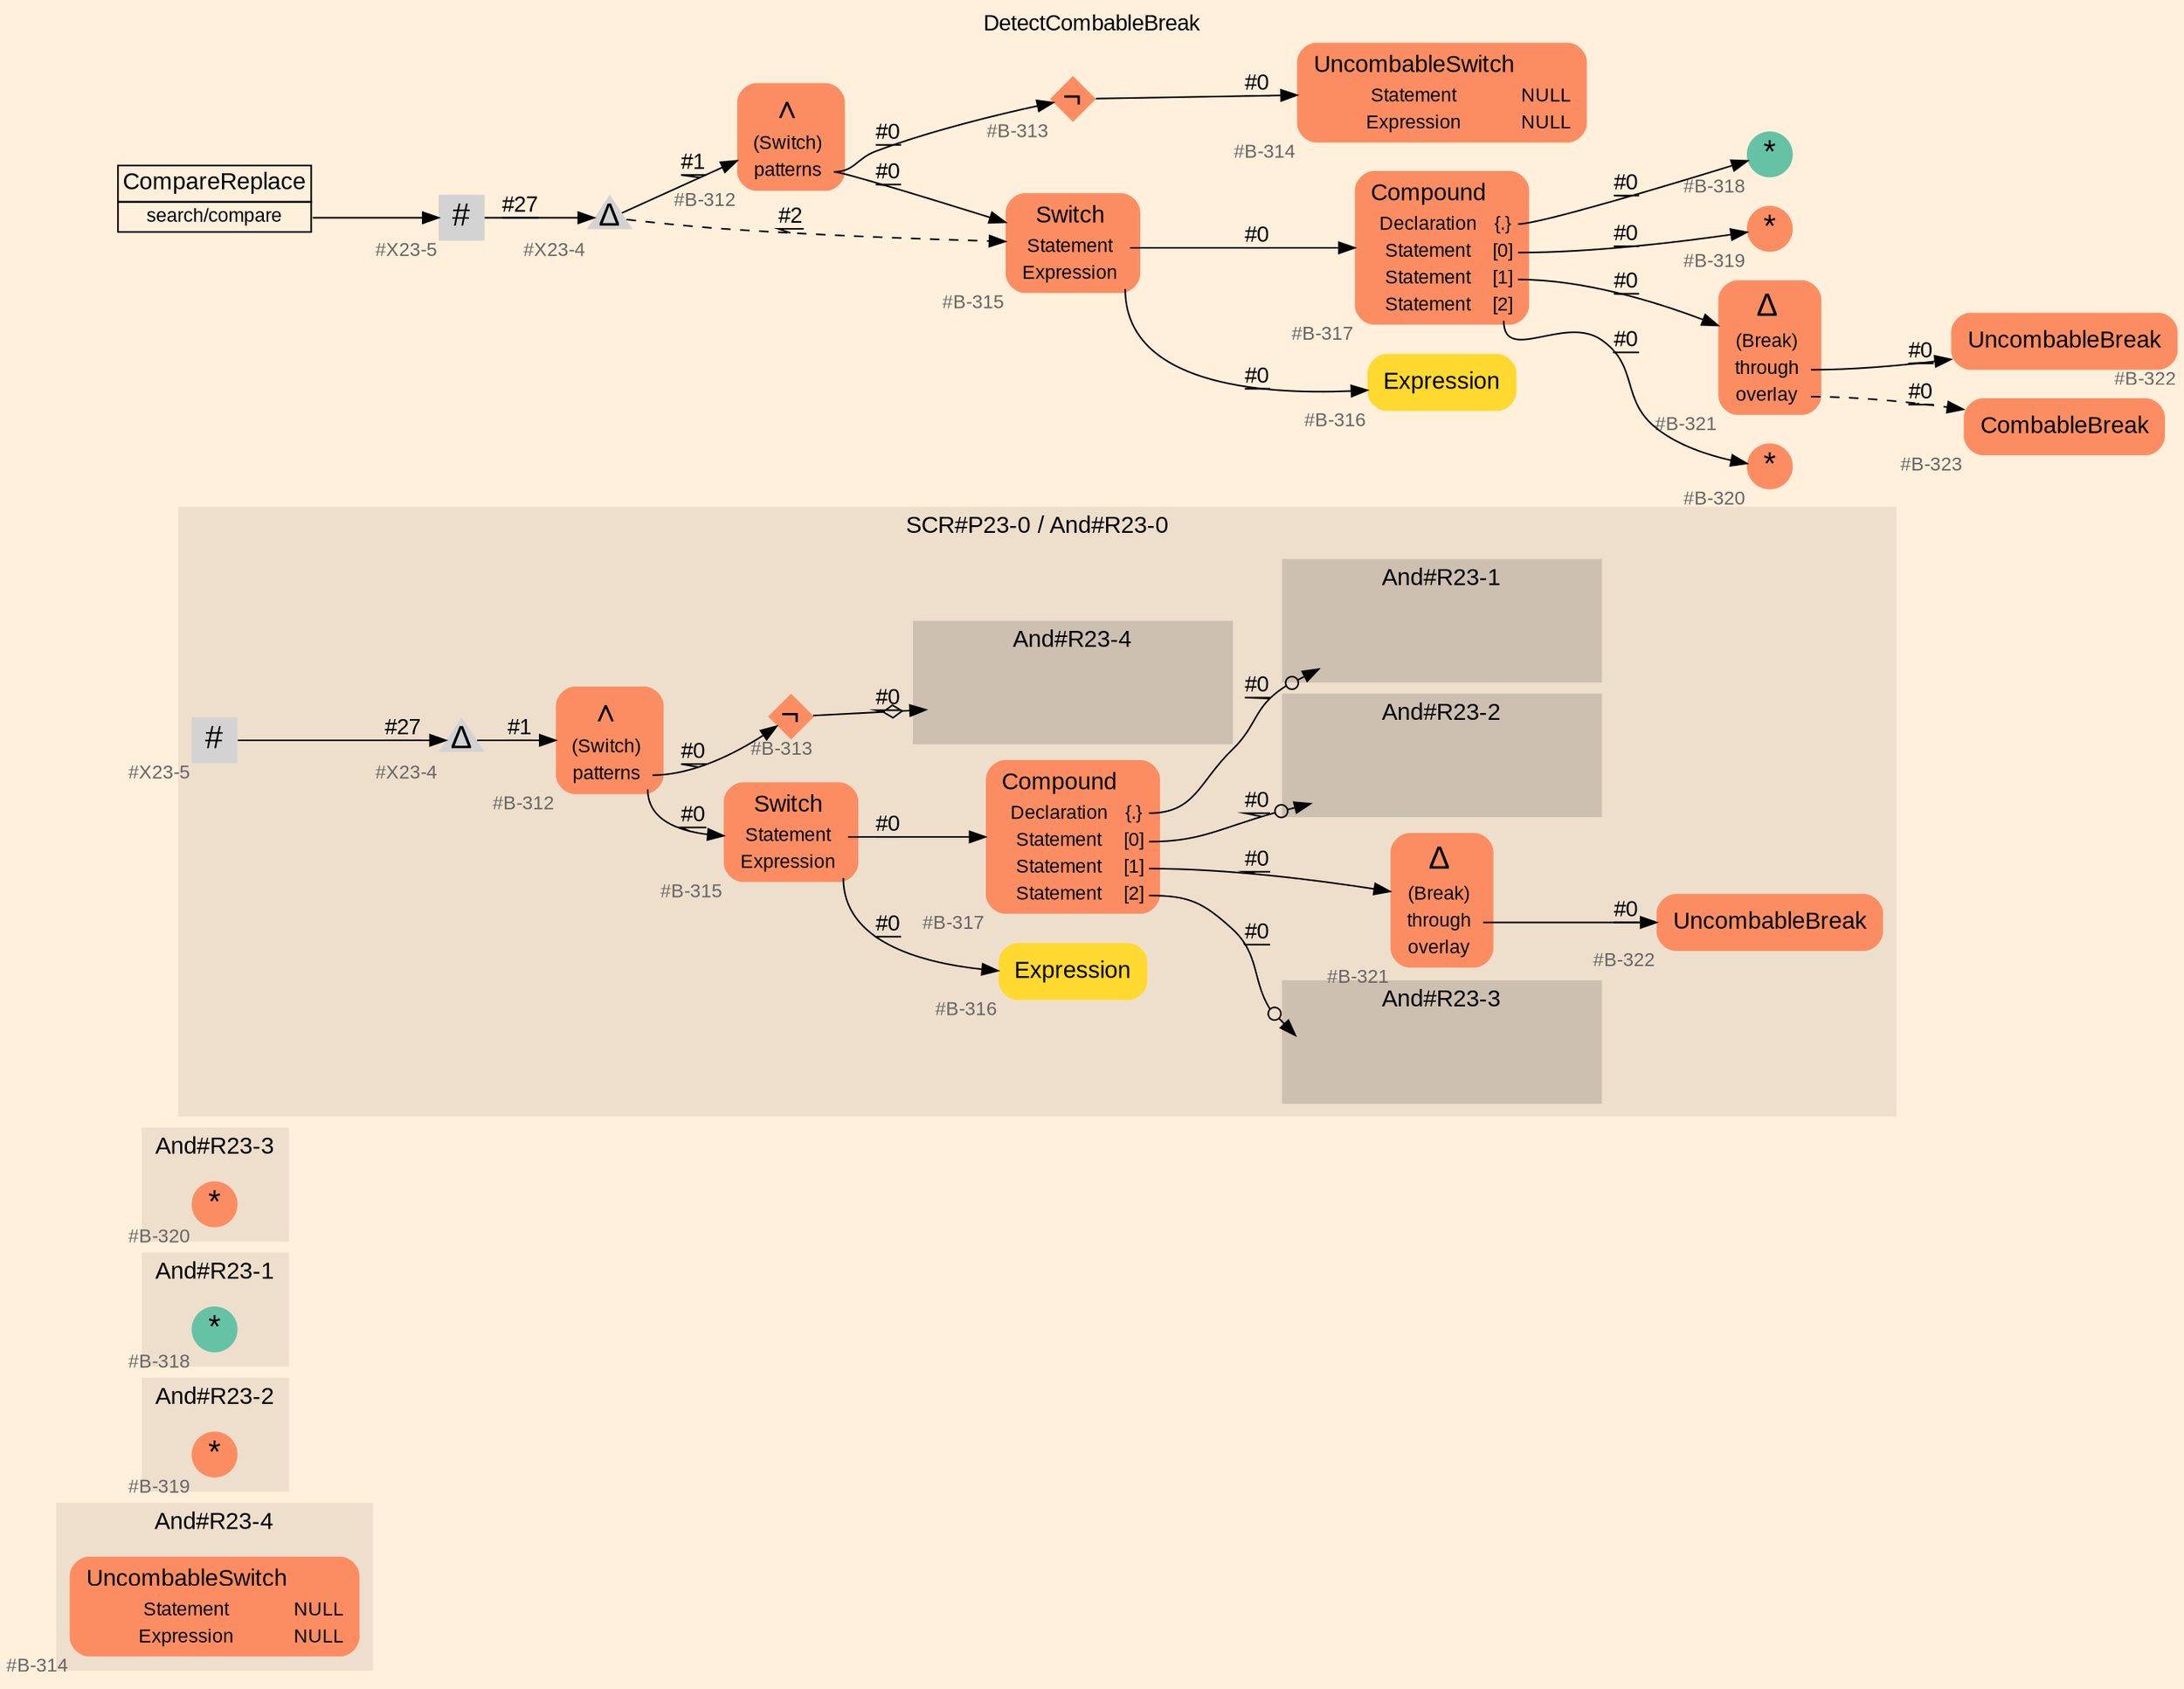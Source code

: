 digraph "DetectCombableBreak" {
label = "DetectCombableBreak"
labelloc = t
graph [
    rankdir = "LR"
    ranksep = 0.3
    bgcolor = antiquewhite1
    color = black
    fontcolor = black
    fontname = "Arial"
];
node [
    fontname = "Arial"
];
edge [
    fontname = "Arial"
];

// -------------------- figure And#R23-4 --------------------
// -------- region And#R23-4 ----------
subgraph "clusterAnd#R23-4" {
    label = "And#R23-4"
    style = "filled"
    color = antiquewhite2
    fontsize = "15"
    // -------- block And#R23-4/#B-314 ----------
    "And#R23-4/#B-314" [
        fillcolor = "/set28/2"
        xlabel = "#B-314"
        fontsize = "12"
        fontcolor = grey40
        shape = "plaintext"
        label = <<TABLE BORDER="0" CELLBORDER="0" CELLSPACING="0">
         <TR><TD><FONT COLOR="black" POINT-SIZE="15">UncombableSwitch</FONT></TD></TR>
         <TR><TD><FONT COLOR="black" POINT-SIZE="12">Statement</FONT></TD><TD PORT="port0"><FONT COLOR="black" POINT-SIZE="12">NULL</FONT></TD></TR>
         <TR><TD><FONT COLOR="black" POINT-SIZE="12">Expression</FONT></TD><TD PORT="port1"><FONT COLOR="black" POINT-SIZE="12">NULL</FONT></TD></TR>
        </TABLE>>
        style = "rounded,filled"
    ];
    
}


// -------------------- figure And#R23-2 --------------------
// -------- region And#R23-2 ----------
subgraph "clusterAnd#R23-2" {
    label = "And#R23-2"
    style = "filled"
    color = antiquewhite2
    fontsize = "15"
    // -------- block And#R23-2/#B-319 ----------
    "And#R23-2/#B-319" [
        fillcolor = "/set28/2"
        xlabel = "#B-319"
        fontsize = "12"
        fontcolor = grey40
        shape = "circle"
        label = <<FONT COLOR="black" POINT-SIZE="20">*</FONT>>
        style = "filled"
        penwidth = 0.0
        fixedsize = true
        width = 0.4
        height = 0.4
    ];
    
}


// -------------------- figure And#R23-1 --------------------
// -------- region And#R23-1 ----------
subgraph "clusterAnd#R23-1" {
    label = "And#R23-1"
    style = "filled"
    color = antiquewhite2
    fontsize = "15"
    // -------- block And#R23-1/#B-318 ----------
    "And#R23-1/#B-318" [
        fillcolor = "/set28/1"
        xlabel = "#B-318"
        fontsize = "12"
        fontcolor = grey40
        shape = "circle"
        label = <<FONT COLOR="black" POINT-SIZE="20">*</FONT>>
        style = "filled"
        penwidth = 0.0
        fixedsize = true
        width = 0.4
        height = 0.4
    ];
    
}


// -------------------- figure And#R23-3 --------------------
// -------- region And#R23-3 ----------
subgraph "clusterAnd#R23-3" {
    label = "And#R23-3"
    style = "filled"
    color = antiquewhite2
    fontsize = "15"
    // -------- block And#R23-3/#B-320 ----------
    "And#R23-3/#B-320" [
        fillcolor = "/set28/2"
        xlabel = "#B-320"
        fontsize = "12"
        fontcolor = grey40
        shape = "circle"
        label = <<FONT COLOR="black" POINT-SIZE="20">*</FONT>>
        style = "filled"
        penwidth = 0.0
        fixedsize = true
        width = 0.4
        height = 0.4
    ];
    
}


// -------------------- figure And#R23-0 --------------------
// -------- region And#R23-0 ----------
subgraph "clusterAnd#R23-0" {
    label = "SCR#P23-0 / And#R23-0"
    style = "filled"
    color = antiquewhite2
    fontsize = "15"
    // -------- block And#R23-0/#B-316 ----------
    "And#R23-0/#B-316" [
        fillcolor = "/set28/6"
        xlabel = "#B-316"
        fontsize = "12"
        fontcolor = grey40
        shape = "plaintext"
        label = <<TABLE BORDER="0" CELLBORDER="0" CELLSPACING="0">
         <TR><TD><FONT COLOR="black" POINT-SIZE="15">Expression</FONT></TD></TR>
        </TABLE>>
        style = "rounded,filled"
    ];
    
    // -------- block And#R23-0/#B-321 ----------
    "And#R23-0/#B-321" [
        fillcolor = "/set28/2"
        xlabel = "#B-321"
        fontsize = "12"
        fontcolor = grey40
        shape = "plaintext"
        label = <<TABLE BORDER="0" CELLBORDER="0" CELLSPACING="0">
         <TR><TD><FONT COLOR="black" POINT-SIZE="20">Δ</FONT></TD></TR>
         <TR><TD><FONT COLOR="black" POINT-SIZE="12">(Break)</FONT></TD><TD PORT="port0"></TD></TR>
         <TR><TD><FONT COLOR="black" POINT-SIZE="12">through</FONT></TD><TD PORT="port1"></TD></TR>
         <TR><TD><FONT COLOR="black" POINT-SIZE="12">overlay</FONT></TD><TD PORT="port2"></TD></TR>
        </TABLE>>
        style = "rounded,filled"
    ];
    
    // -------- block And#R23-0/#X23-4 ----------
    "And#R23-0/#X23-4" [
        xlabel = "#X23-4"
        fontsize = "12"
        fontcolor = grey40
        shape = "triangle"
        label = <<FONT COLOR="black" POINT-SIZE="20">Δ</FONT>>
        style = "filled"
        penwidth = 0.0
        fixedsize = true
        width = 0.4
        height = 0.4
    ];
    
    // -------- block And#R23-0/#X23-5 ----------
    "And#R23-0/#X23-5" [
        xlabel = "#X23-5"
        fontsize = "12"
        fontcolor = grey40
        shape = "square"
        label = <<FONT COLOR="black" POINT-SIZE="20">#</FONT>>
        style = "filled"
        penwidth = 0.0
        fixedsize = true
        width = 0.4
        height = 0.4
    ];
    
    // -------- block And#R23-0/#B-315 ----------
    "And#R23-0/#B-315" [
        fillcolor = "/set28/2"
        xlabel = "#B-315"
        fontsize = "12"
        fontcolor = grey40
        shape = "plaintext"
        label = <<TABLE BORDER="0" CELLBORDER="0" CELLSPACING="0">
         <TR><TD><FONT COLOR="black" POINT-SIZE="15">Switch</FONT></TD></TR>
         <TR><TD><FONT COLOR="black" POINT-SIZE="12">Statement</FONT></TD><TD PORT="port0"></TD></TR>
         <TR><TD><FONT COLOR="black" POINT-SIZE="12">Expression</FONT></TD><TD PORT="port1"></TD></TR>
        </TABLE>>
        style = "rounded,filled"
    ];
    
    // -------- block And#R23-0/#B-312 ----------
    "And#R23-0/#B-312" [
        fillcolor = "/set28/2"
        xlabel = "#B-312"
        fontsize = "12"
        fontcolor = grey40
        shape = "plaintext"
        label = <<TABLE BORDER="0" CELLBORDER="0" CELLSPACING="0">
         <TR><TD><FONT COLOR="black" POINT-SIZE="20">∧</FONT></TD></TR>
         <TR><TD><FONT COLOR="black" POINT-SIZE="12">(Switch)</FONT></TD><TD PORT="port0"></TD></TR>
         <TR><TD><FONT COLOR="black" POINT-SIZE="12">patterns</FONT></TD><TD PORT="port1"></TD></TR>
        </TABLE>>
        style = "rounded,filled"
    ];
    
    // -------- block And#R23-0/#B-313 ----------
    "And#R23-0/#B-313" [
        fillcolor = "/set28/2"
        xlabel = "#B-313"
        fontsize = "12"
        fontcolor = grey40
        shape = "diamond"
        label = <<FONT COLOR="black" POINT-SIZE="20">¬</FONT>>
        style = "filled"
        penwidth = 0.0
        fixedsize = true
        width = 0.4
        height = 0.4
    ];
    
    // -------- block And#R23-0/#B-322 ----------
    "And#R23-0/#B-322" [
        fillcolor = "/set28/2"
        xlabel = "#B-322"
        fontsize = "12"
        fontcolor = grey40
        shape = "plaintext"
        label = <<TABLE BORDER="0" CELLBORDER="0" CELLSPACING="0">
         <TR><TD><FONT COLOR="black" POINT-SIZE="15">UncombableBreak</FONT></TD></TR>
        </TABLE>>
        style = "rounded,filled"
    ];
    
    // -------- block And#R23-0/#B-317 ----------
    "And#R23-0/#B-317" [
        fillcolor = "/set28/2"
        xlabel = "#B-317"
        fontsize = "12"
        fontcolor = grey40
        shape = "plaintext"
        label = <<TABLE BORDER="0" CELLBORDER="0" CELLSPACING="0">
         <TR><TD><FONT COLOR="black" POINT-SIZE="15">Compound</FONT></TD></TR>
         <TR><TD><FONT COLOR="black" POINT-SIZE="12">Declaration</FONT></TD><TD PORT="port0"><FONT COLOR="black" POINT-SIZE="12">{.}</FONT></TD></TR>
         <TR><TD><FONT COLOR="black" POINT-SIZE="12">Statement</FONT></TD><TD PORT="port1"><FONT COLOR="black" POINT-SIZE="12">[0]</FONT></TD></TR>
         <TR><TD><FONT COLOR="black" POINT-SIZE="12">Statement</FONT></TD><TD PORT="port2"><FONT COLOR="black" POINT-SIZE="12">[1]</FONT></TD></TR>
         <TR><TD><FONT COLOR="black" POINT-SIZE="12">Statement</FONT></TD><TD PORT="port3"><FONT COLOR="black" POINT-SIZE="12">[2]</FONT></TD></TR>
        </TABLE>>
        style = "rounded,filled"
    ];
    
    // -------- region And#R23-0/And#R23-1 ----------
    subgraph "clusterAnd#R23-0/And#R23-1" {
        label = "And#R23-1"
        style = "filled"
        color = antiquewhite3
        fontsize = "15"
        // -------- block And#R23-0/And#R23-1/#B-318 ----------
        "And#R23-0/And#R23-1/#B-318" [
            fillcolor = "/set28/1"
            xlabel = "#B-318"
            fontsize = "12"
            fontcolor = grey40
            shape = "none"
            style = "invisible"
        ];
        
    }
    
    // -------- region And#R23-0/And#R23-2 ----------
    subgraph "clusterAnd#R23-0/And#R23-2" {
        label = "And#R23-2"
        style = "filled"
        color = antiquewhite3
        fontsize = "15"
        // -------- block And#R23-0/And#R23-2/#B-319 ----------
        "And#R23-0/And#R23-2/#B-319" [
            fillcolor = "/set28/2"
            xlabel = "#B-319"
            fontsize = "12"
            fontcolor = grey40
            shape = "none"
            style = "invisible"
        ];
        
    }
    
    // -------- region And#R23-0/And#R23-3 ----------
    subgraph "clusterAnd#R23-0/And#R23-3" {
        label = "And#R23-3"
        style = "filled"
        color = antiquewhite3
        fontsize = "15"
        // -------- block And#R23-0/And#R23-3/#B-320 ----------
        "And#R23-0/And#R23-3/#B-320" [
            fillcolor = "/set28/2"
            xlabel = "#B-320"
            fontsize = "12"
            fontcolor = grey40
            shape = "none"
            style = "invisible"
        ];
        
    }
    
    // -------- region And#R23-0/And#R23-4 ----------
    subgraph "clusterAnd#R23-0/And#R23-4" {
        label = "And#R23-4"
        style = "filled"
        color = antiquewhite3
        fontsize = "15"
        // -------- block And#R23-0/And#R23-4/#B-314 ----------
        "And#R23-0/And#R23-4/#B-314" [
            fillcolor = "/set28/2"
            xlabel = "#B-314"
            fontsize = "12"
            fontcolor = grey40
            shape = "none"
            style = "invisible"
        ];
        
    }
    
}

"And#R23-0/#B-321":port1 -> "And#R23-0/#B-322" [
    label = "#0"
    decorate = true
    color = black
    fontcolor = black
];

"And#R23-0/#X23-4" -> "And#R23-0/#B-312" [
    label = "#1"
    decorate = true
    color = black
    fontcolor = black
];

"And#R23-0/#X23-5" -> "And#R23-0/#X23-4" [
    label = "#27"
    decorate = true
    color = black
    fontcolor = black
];

"And#R23-0/#B-315":port0 -> "And#R23-0/#B-317" [
    label = "#0"
    decorate = true
    color = black
    fontcolor = black
];

"And#R23-0/#B-315":port1 -> "And#R23-0/#B-316" [
    label = "#0"
    decorate = true
    color = black
    fontcolor = black
];

"And#R23-0/#B-312":port1 -> "And#R23-0/#B-313" [
    label = "#0"
    decorate = true
    color = black
    fontcolor = black
];

"And#R23-0/#B-312":port1 -> "And#R23-0/#B-315" [
    label = "#0"
    decorate = true
    color = black
    fontcolor = black
];

"And#R23-0/#B-313" -> "And#R23-0/And#R23-4/#B-314" [
    arrowhead="normalnoneodiamond"
    label = "#0"
    decorate = true
    color = black
    fontcolor = black
];

"And#R23-0/#B-317":port0 -> "And#R23-0/And#R23-1/#B-318" [
    arrowhead="normalnoneodot"
    label = "#0"
    decorate = true
    color = black
    fontcolor = black
];

"And#R23-0/#B-317":port1 -> "And#R23-0/And#R23-2/#B-319" [
    arrowhead="normalnoneodot"
    label = "#0"
    decorate = true
    color = black
    fontcolor = black
];

"And#R23-0/#B-317":port2 -> "And#R23-0/#B-321" [
    label = "#0"
    decorate = true
    color = black
    fontcolor = black
];

"And#R23-0/#B-317":port3 -> "And#R23-0/And#R23-3/#B-320" [
    arrowhead="normalnoneodot"
    label = "#0"
    decorate = true
    color = black
    fontcolor = black
];


// -------------------- transformation figure --------------------
// -------- block CR#X23-6 ----------
"CR#X23-6" [
    fillcolor = antiquewhite1
    fontsize = "12"
    fontcolor = grey40
    shape = "plaintext"
    label = <<TABLE BORDER="0" CELLBORDER="1" CELLSPACING="0">
     <TR><TD><FONT COLOR="black" POINT-SIZE="15">CompareReplace</FONT></TD></TR>
     <TR><TD PORT="port0"><FONT COLOR="black" POINT-SIZE="12">search/compare</FONT></TD></TR>
    </TABLE>>
    style = "filled"
    color = black
];

// -------- block #X23-5 ----------
"#X23-5" [
    xlabel = "#X23-5"
    fontsize = "12"
    fontcolor = grey40
    shape = "square"
    label = <<FONT COLOR="black" POINT-SIZE="20">#</FONT>>
    style = "filled"
    penwidth = 0.0
    fixedsize = true
    width = 0.4
    height = 0.4
];

// -------- block #X23-4 ----------
"#X23-4" [
    xlabel = "#X23-4"
    fontsize = "12"
    fontcolor = grey40
    shape = "triangle"
    label = <<FONT COLOR="black" POINT-SIZE="20">Δ</FONT>>
    style = "filled"
    penwidth = 0.0
    fixedsize = true
    width = 0.4
    height = 0.4
];

// -------- block #B-312 ----------
"#B-312" [
    fillcolor = "/set28/2"
    xlabel = "#B-312"
    fontsize = "12"
    fontcolor = grey40
    shape = "plaintext"
    label = <<TABLE BORDER="0" CELLBORDER="0" CELLSPACING="0">
     <TR><TD><FONT COLOR="black" POINT-SIZE="20">∧</FONT></TD></TR>
     <TR><TD><FONT COLOR="black" POINT-SIZE="12">(Switch)</FONT></TD><TD PORT="port0"></TD></TR>
     <TR><TD><FONT COLOR="black" POINT-SIZE="12">patterns</FONT></TD><TD PORT="port1"></TD></TR>
    </TABLE>>
    style = "rounded,filled"
];

// -------- block #B-313 ----------
"#B-313" [
    fillcolor = "/set28/2"
    xlabel = "#B-313"
    fontsize = "12"
    fontcolor = grey40
    shape = "diamond"
    label = <<FONT COLOR="black" POINT-SIZE="20">¬</FONT>>
    style = "filled"
    penwidth = 0.0
    fixedsize = true
    width = 0.4
    height = 0.4
];

// -------- block #B-314 ----------
"#B-314" [
    fillcolor = "/set28/2"
    xlabel = "#B-314"
    fontsize = "12"
    fontcolor = grey40
    shape = "plaintext"
    label = <<TABLE BORDER="0" CELLBORDER="0" CELLSPACING="0">
     <TR><TD><FONT COLOR="black" POINT-SIZE="15">UncombableSwitch</FONT></TD></TR>
     <TR><TD><FONT COLOR="black" POINT-SIZE="12">Statement</FONT></TD><TD PORT="port0"><FONT COLOR="black" POINT-SIZE="12">NULL</FONT></TD></TR>
     <TR><TD><FONT COLOR="black" POINT-SIZE="12">Expression</FONT></TD><TD PORT="port1"><FONT COLOR="black" POINT-SIZE="12">NULL</FONT></TD></TR>
    </TABLE>>
    style = "rounded,filled"
];

// -------- block #B-315 ----------
"#B-315" [
    fillcolor = "/set28/2"
    xlabel = "#B-315"
    fontsize = "12"
    fontcolor = grey40
    shape = "plaintext"
    label = <<TABLE BORDER="0" CELLBORDER="0" CELLSPACING="0">
     <TR><TD><FONT COLOR="black" POINT-SIZE="15">Switch</FONT></TD></TR>
     <TR><TD><FONT COLOR="black" POINT-SIZE="12">Statement</FONT></TD><TD PORT="port0"></TD></TR>
     <TR><TD><FONT COLOR="black" POINT-SIZE="12">Expression</FONT></TD><TD PORT="port1"></TD></TR>
    </TABLE>>
    style = "rounded,filled"
];

// -------- block #B-317 ----------
"#B-317" [
    fillcolor = "/set28/2"
    xlabel = "#B-317"
    fontsize = "12"
    fontcolor = grey40
    shape = "plaintext"
    label = <<TABLE BORDER="0" CELLBORDER="0" CELLSPACING="0">
     <TR><TD><FONT COLOR="black" POINT-SIZE="15">Compound</FONT></TD></TR>
     <TR><TD><FONT COLOR="black" POINT-SIZE="12">Declaration</FONT></TD><TD PORT="port0"><FONT COLOR="black" POINT-SIZE="12">{.}</FONT></TD></TR>
     <TR><TD><FONT COLOR="black" POINT-SIZE="12">Statement</FONT></TD><TD PORT="port1"><FONT COLOR="black" POINT-SIZE="12">[0]</FONT></TD></TR>
     <TR><TD><FONT COLOR="black" POINT-SIZE="12">Statement</FONT></TD><TD PORT="port2"><FONT COLOR="black" POINT-SIZE="12">[1]</FONT></TD></TR>
     <TR><TD><FONT COLOR="black" POINT-SIZE="12">Statement</FONT></TD><TD PORT="port3"><FONT COLOR="black" POINT-SIZE="12">[2]</FONT></TD></TR>
    </TABLE>>
    style = "rounded,filled"
];

// -------- block #B-318 ----------
"#B-318" [
    fillcolor = "/set28/1"
    xlabel = "#B-318"
    fontsize = "12"
    fontcolor = grey40
    shape = "circle"
    label = <<FONT COLOR="black" POINT-SIZE="20">*</FONT>>
    style = "filled"
    penwidth = 0.0
    fixedsize = true
    width = 0.4
    height = 0.4
];

// -------- block #B-319 ----------
"#B-319" [
    fillcolor = "/set28/2"
    xlabel = "#B-319"
    fontsize = "12"
    fontcolor = grey40
    shape = "circle"
    label = <<FONT COLOR="black" POINT-SIZE="20">*</FONT>>
    style = "filled"
    penwidth = 0.0
    fixedsize = true
    width = 0.4
    height = 0.4
];

// -------- block #B-321 ----------
"#B-321" [
    fillcolor = "/set28/2"
    xlabel = "#B-321"
    fontsize = "12"
    fontcolor = grey40
    shape = "plaintext"
    label = <<TABLE BORDER="0" CELLBORDER="0" CELLSPACING="0">
     <TR><TD><FONT COLOR="black" POINT-SIZE="20">Δ</FONT></TD></TR>
     <TR><TD><FONT COLOR="black" POINT-SIZE="12">(Break)</FONT></TD><TD PORT="port0"></TD></TR>
     <TR><TD><FONT COLOR="black" POINT-SIZE="12">through</FONT></TD><TD PORT="port1"></TD></TR>
     <TR><TD><FONT COLOR="black" POINT-SIZE="12">overlay</FONT></TD><TD PORT="port2"></TD></TR>
    </TABLE>>
    style = "rounded,filled"
];

// -------- block #B-322 ----------
"#B-322" [
    fillcolor = "/set28/2"
    xlabel = "#B-322"
    fontsize = "12"
    fontcolor = grey40
    shape = "plaintext"
    label = <<TABLE BORDER="0" CELLBORDER="0" CELLSPACING="0">
     <TR><TD><FONT COLOR="black" POINT-SIZE="15">UncombableBreak</FONT></TD></TR>
    </TABLE>>
    style = "rounded,filled"
];

// -------- block #B-323 ----------
"#B-323" [
    fillcolor = "/set28/2"
    xlabel = "#B-323"
    fontsize = "12"
    fontcolor = grey40
    shape = "plaintext"
    label = <<TABLE BORDER="0" CELLBORDER="0" CELLSPACING="0">
     <TR><TD><FONT COLOR="black" POINT-SIZE="15">CombableBreak</FONT></TD></TR>
    </TABLE>>
    style = "rounded,filled"
];

// -------- block #B-320 ----------
"#B-320" [
    fillcolor = "/set28/2"
    xlabel = "#B-320"
    fontsize = "12"
    fontcolor = grey40
    shape = "circle"
    label = <<FONT COLOR="black" POINT-SIZE="20">*</FONT>>
    style = "filled"
    penwidth = 0.0
    fixedsize = true
    width = 0.4
    height = 0.4
];

// -------- block #B-316 ----------
"#B-316" [
    fillcolor = "/set28/6"
    xlabel = "#B-316"
    fontsize = "12"
    fontcolor = grey40
    shape = "plaintext"
    label = <<TABLE BORDER="0" CELLBORDER="0" CELLSPACING="0">
     <TR><TD><FONT COLOR="black" POINT-SIZE="15">Expression</FONT></TD></TR>
    </TABLE>>
    style = "rounded,filled"
];

"CR#X23-6":port0 -> "#X23-5" [
    label = ""
    decorate = true
    color = black
    fontcolor = black
];

"#X23-5" -> "#X23-4" [
    label = "#27"
    decorate = true
    color = black
    fontcolor = black
];

"#X23-4" -> "#B-312" [
    label = "#1"
    decorate = true
    color = black
    fontcolor = black
];

"#X23-4" -> "#B-315" [
    style="dashed"
    label = "#2"
    decorate = true
    color = black
    fontcolor = black
];

"#B-312":port1 -> "#B-313" [
    label = "#0"
    decorate = true
    color = black
    fontcolor = black
];

"#B-312":port1 -> "#B-315" [
    label = "#0"
    decorate = true
    color = black
    fontcolor = black
];

"#B-313" -> "#B-314" [
    label = "#0"
    decorate = true
    color = black
    fontcolor = black
];

"#B-315":port0 -> "#B-317" [
    label = "#0"
    decorate = true
    color = black
    fontcolor = black
];

"#B-315":port1 -> "#B-316" [
    label = "#0"
    decorate = true
    color = black
    fontcolor = black
];

"#B-317":port0 -> "#B-318" [
    label = "#0"
    decorate = true
    color = black
    fontcolor = black
];

"#B-317":port1 -> "#B-319" [
    label = "#0"
    decorate = true
    color = black
    fontcolor = black
];

"#B-317":port2 -> "#B-321" [
    label = "#0"
    decorate = true
    color = black
    fontcolor = black
];

"#B-317":port3 -> "#B-320" [
    label = "#0"
    decorate = true
    color = black
    fontcolor = black
];

"#B-321":port1 -> "#B-322" [
    label = "#0"
    decorate = true
    color = black
    fontcolor = black
];

"#B-321":port2 -> "#B-323" [
    style="dashed"
    label = "#0"
    decorate = true
    color = black
    fontcolor = black
];


}
